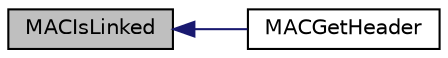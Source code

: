 digraph "MACIsLinked"
{
  edge [fontname="Helvetica",fontsize="10",labelfontname="Helvetica",labelfontsize="10"];
  node [fontname="Helvetica",fontsize="10",shape=record];
  rankdir="LR";
  Node1 [label="MACIsLinked",height=0.2,width=0.4,color="black", fillcolor="grey75", style="filled", fontcolor="black"];
  Node1 -> Node2 [dir="back",color="midnightblue",fontsize="10",style="solid"];
  Node2 [label="MACGetHeader",height=0.2,width=0.4,color="black", fillcolor="white", style="filled",URL="$_e_n_c_x24_j600_8c.html#a18cabbf973ecec4ba5b67dc2c729b753"];
}
